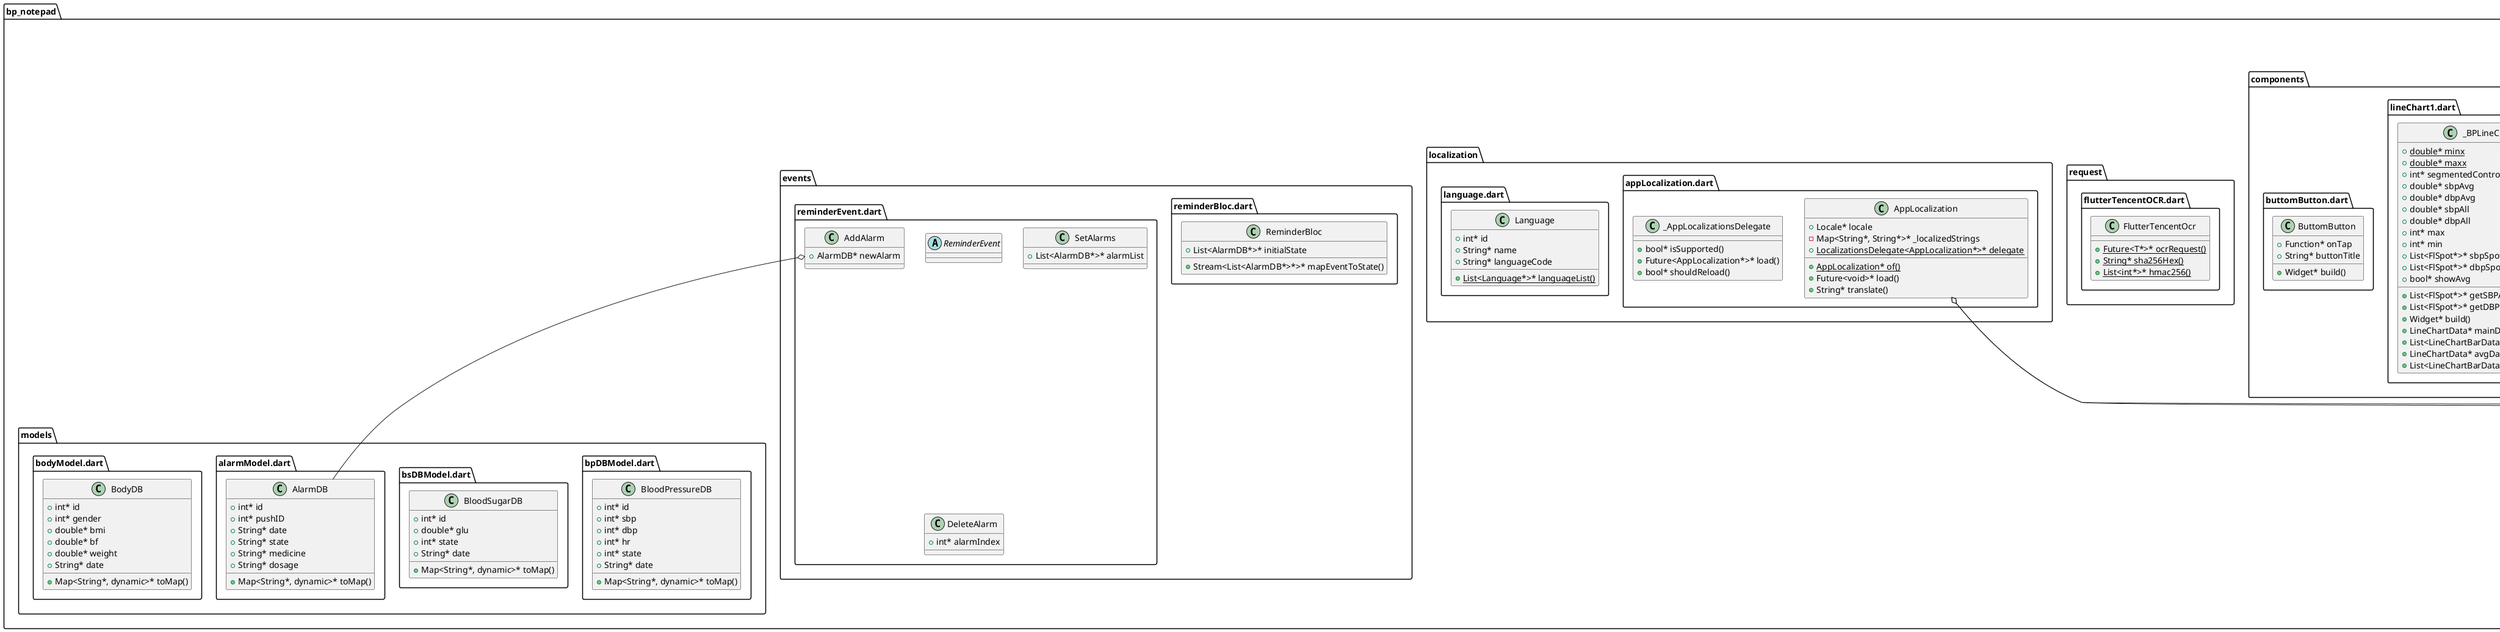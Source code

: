 @startuml
       set namespaceSeparator ::

       class "bp_notepad::models::bpDBModel.dart::BloodPressureDB" {
         +int* id
         +int* sbp
         +int* dbp
         +int* hr
         +int* state
         +String* date
         +Map<String*, dynamic>* toMap()
       }

       class "bp_notepad::models::bsDBModel.dart::BloodSugarDB" {
         +int* id
         +double* glu
         +int* state
         +String* date
         +Map<String*, dynamic>* toMap()
       }

       class "bp_notepad::models::alarmModel.dart::AlarmDB" {
         +int* id
         +int* pushID
         +String* date
         +String* state
         +String* medicine
         +String* dosage
         +Map<String*, dynamic>* toMap()
       }

       class "bp_notepad::models::bodyModel.dart::BodyDB" {
         +int* id
         +int* gender
         +double* bmi
         +double* bf
         +double* weight
         +String* date
         +Map<String*, dynamic>* toMap()
       }

       class "bp_notepad::screens::homeScreen.dart::HomeScreen" {
         +_HomeScreenState* createState()
       }

       class "bp_notepad::screens::homeScreen.dart::_HomeScreenState" {
         +bool* wantKeepAlive
         +Widget* build()
       }

       "flutter::src::widgets::automatic_keep_alive.dart::AutomaticKeepAliveClientMixin" <|-- "bp_notepad::screens::homeScreen.dart::_HomeScreenState"

       class "bp_notepad::screens::FunctionScreen::bsScreen.dart::Meal" {
         +int* index
         {static} +List<Meal*>* values
         {static} +Meal* beforeMeal
         {static} +Meal* afterMeal
       }

       "bp_notepad::screens::FunctionScreen::bsScreen.dart::Meal" o-- "bp_notepad::screens::FunctionScreen::bsScreen.dart::Meal"

       class "bp_notepad::screens::FunctionScreen::bsScreen.dart::BloodSugar" {
         +_BloodSugarState* createState()
       }

       class "bp_notepad::screens::FunctionScreen::bsScreen.dart::_BloodSugarState" {
         +double* glU
         -int* _selectedGluInt
         -int* _selectedGluFloat
         -TextEditingController* _voiceInputController
         -String* _voiceInput
         +Meal* selectedMeal
         +List<dynamic>* checkBS()
         -Widget* _voiceInputTextField()
         +Widget* build()
       }

       "bp_notepad::screens::FunctionScreen::bsScreen.dart::_BloodSugarState" o-- "flutter::src::widgets::editable_text.dart::TextEditingController"
       "bp_notepad::screens::FunctionScreen::bsScreen.dart::_BloodSugarState" o-- "bp_notepad::screens::FunctionScreen::bsScreen.dart::Meal"

       class "bp_notepad::screens::FunctionScreen::medicineListScreen.dart::MedicineListScreen" {
         +List<dynamic>* medicineList
         +_MedicineListScreenState* createState()
       }

       class "bp_notepad::screens::FunctionScreen::medicineListScreen.dart::_MedicineListScreenState" {
         +Widget* build()
       }

       class "bp_notepad::screens::FunctionScreen::ocrScreen.dart::OCRDetect" {
         +_OCRDetectState* createState()
       }

       class "bp_notepad::screens::FunctionScreen::ocrScreen.dart::_OCRDetectState" {
         -File* _image
         -ImagePicker* _picker
         -bool* _isInAsyncCall
         +bool* isFound
         +bool* isInstruction
         -String* _medicineTitle
         -String* _medicineUsage
         -String* _medicineDosage
         -TextEditingController* _medicineInputController
         -String* _medicineInput
         +List<Map<String*, dynamic>*>* result
         -Future<dynamic>* _imageFromGallery()
         -Future<dynamic>* _imageFromCamera()
         -Widget* _medicineInputTextField()
         +void initState()
         +Widget* build()
         +Future<dynamic>* checkData()
         +Future<dynamic>* generalOCR()
       }

       "bp_notepad::screens::FunctionScreen::ocrScreen.dart::_OCRDetectState" o-- "dart::io::File"
       "bp_notepad::screens::FunctionScreen::ocrScreen.dart::_OCRDetectState" o-- "image_picker::image_picker.dart::ImagePicker"
       "bp_notepad::screens::FunctionScreen::ocrScreen.dart::_OCRDetectState" o-- "flutter::src::widgets::editable_text.dart::TextEditingController"

       class "bp_notepad::screens::FunctionScreen::personalSettingScreen.dart::Gender" {
         +int* index
         {static} +List<Gender*>* values
         {static} +Gender* male
         {static} +Gender* female
       }

       "bp_notepad::screens::FunctionScreen::personalSettingScreen.dart::Gender" o-- "bp_notepad::screens::FunctionScreen::personalSettingScreen.dart::Gender"

       class "bp_notepad::screens::FunctionScreen::personalSettingScreen.dart::PSettingScreen" {
         +_PSettingScreenState* createState()
       }

       class "bp_notepad::screens::FunctionScreen::personalSettingScreen.dart::_PSettingScreenState" {
         +Gender* selectedGender
         -int* _selectedHeight
         -int* _selectedWeightInt
         -int* _selectedWeightFloat
         -double* _weight
         -int* _selectedAge
         -int* _height
         -int* _age
         +bool* isHypertension
         -String* _userName
         -TextEditingController* _userNameInput
         -Widget* _userNameTextField()
         +void initState()
         +Widget* build()
       }

       "bp_notepad::screens::FunctionScreen::personalSettingScreen.dart::_PSettingScreenState" o-- "bp_notepad::screens::FunctionScreen::personalSettingScreen.dart::Gender"
       "bp_notepad::screens::FunctionScreen::personalSettingScreen.dart::_PSettingScreenState" o-- "flutter::src::widgets::editable_text.dart::TextEditingController"

       class "bp_notepad::screens::FunctionScreen::bmiScreen.dart::Gender" {
         +int* index
         {static} +List<Gender*>* values
         {static} +Gender* male
         {static} +Gender* female
       }

       "bp_notepad::screens::FunctionScreen::bmiScreen.dart::Gender" o-- "bp_notepad::screens::FunctionScreen::bmiScreen.dart::Gender"

       class "bp_notepad::screens::FunctionScreen::bmiScreen.dart::BmiScreen" {
         +_BmiScreenState* createState()
       }

       class "bp_notepad::screens::FunctionScreen::bmiScreen.dart::_BmiScreenState" {
         +Gender* selectedGender
         -int* _selectedHeight
         -int* _selectedWeightInt
         -int* _selectedWeightFloat
         +double* weight
         -int* _selectedAge
         +int* height
         +int* age
         +int* waist
         +Widget* build()
       }

       "bp_notepad::screens::FunctionScreen::bmiScreen.dart::_BmiScreenState" o-- "bp_notepad::screens::FunctionScreen::bmiScreen.dart::Gender"

       class "bp_notepad::screens::FunctionScreen::bpScreen.dart::BloodPressure" {
         +_BloodPressureState* createState()
       }

       class "bp_notepad::screens::FunctionScreen::bpScreen.dart::_BloodPressureState" {
         -int* _selectedSbp
         -int* _selectedDbp
         -int* _selectedHeartrate
         +int* sbPressure
         +int* dbPressure
         +int* heartRate
         -TextEditingController* _voiceInputController
         -String* _voiceInput
         -dynamic _pressureWarningDialog()
         -dynamic _rangeWarningDialog()
         +List<dynamic>* checkBP()
         -Widget* _voiceInputTextField()
         +Widget* build()
       }

       "bp_notepad::screens::FunctionScreen::bpScreen.dart::_BloodPressureState" o-- "flutter::src::widgets::editable_text.dart::TextEditingController"

       class "bp_notepad::screens::FunctionScreen::alarmScreen.dart::AlarmScreen" {
         +String* initialMedicineTitle
         +String* initialMedicineDosage
         +String* initialMedicineUsage
         +_AlarmScreenState* createState()
       }

       class "bp_notepad::screens::FunctionScreen::alarmScreen.dart::_AlarmScreenState" {
         -int* _pushID
         -DateTime* _selectedDate
         -String* _formattedDate
         +FlutterLocalNotificationsPlugin* flutterLocalNotificationsPlugin
         -TextEditingController* _textEditingController
         -TextEditingController* _medicineInput
         -TextEditingController* _dosageInput
         -TextEditingController* _usageInput
         -GlobalKey<FormState*>* _formKey
         -String* _medicine
         -String* _dosage
         -String* _usage
         -List<bool*>* _selections
         +void initState()
         +Future<dynamic>* onSelectNotification()
         -dynamic _showNotification()
         -dynamic _selectDate()
         -Widget* _medicineTextField()
         -Widget* _dosageTextField()
         -Widget* _usageTextField()
         +Widget* build()
       }

       "bp_notepad::screens::FunctionScreen::alarmScreen.dart::_AlarmScreenState" o-- "flutter_local_notifications::src::flutter_local_notifications_plugin.dart::FlutterLocalNotificationsPlugin"
       "bp_notepad::screens::FunctionScreen::alarmScreen.dart::_AlarmScreenState" o-- "flutter::src::widgets::editable_text.dart::TextEditingController"
       "bp_notepad::screens::FunctionScreen::alarmScreen.dart::_AlarmScreenState" o-- "flutter::src::widgets::framework.dart::GlobalKey<FormState>"

       class "bp_notepad::screens::mainScreen.dart::MyHomePage" {
         +_MyHomePageState* createState()
       }

       class "bp_notepad::screens::mainScreen.dart::_MyHomePageState" {
         -int* _selectedIndex
         {static} -List<Widget*>* _widgetOptions
         +Widget* build()
       }

       class "bp_notepad::screens::recordScreen.dart::RecordMeun" {
         +Widget* build()
       }

       class "bp_notepad::screens::languageView.dart::LanguageView" {
         +_LanguageViewState* createState()
       }

       class "bp_notepad::screens::languageView.dart::_LanguageViewState" {
         -int* _selectedIndex
         -void _changeLanguage()
         +Widget* build()
       }

       class "bp_notepad::screens::ResultScreen::bmiResultScreen.dart::BMIResultScreen" {
         +double* bmiResult
         +double* brResult
         +_BMIResultScreenState* createState()
       }

       class "bp_notepad::screens::ResultScreen::bmiResultScreen.dart::_BMIResultScreenState" {
         +String* resultText
         +Widget* build()
       }

       class "bp_notepad::screens::ResultScreen::bpResultScreen.dart::BPResultScreen" {
         +int* sbp
         +int* dbp
         +int* pulse
         +_BPResultScreenState* createState()
       }

       class "bp_notepad::screens::ResultScreen::bpResultScreen.dart::_BPResultScreenState" {
         +String* resultText
         +Widget* build()
       }

       class "bp_notepad::screens::ResultScreen::bsResultScreen.dart::BSResultScreen" {
         +double* glu
         +int* state
         +_BSResultScreenState* createState()
       }

       class "bp_notepad::screens::ResultScreen::bsResultScreen.dart::_BSResultScreenState" {
         +String* resultText
         +Widget* build()
       }

       class "bp_notepad::screens::historyScreen.dart::HistoryScreen" {
         +_HistoryScreenState* createState()
       }

       class "bp_notepad::screens::historyScreen.dart::_HistoryScreenState" {
         -Map<DateTime*, List<dynamic>*>* _events
         -DateTime* _selectedDay
         -List<dynamic>* _selectedEvents
         -AnimationController* _animationController
         -CalendarController* _calendarController
         -AsyncMemoizer<dynamic>* _memoizer
         +dynamic getDatabaseEvent()
         +void initState()
         +void dispose()
         -void _onDaySelected()
         -void _onVisibleDaysChanged()
         -void _onCalendarCreated()
         +Widget* build()
       }

       "bp_notepad::screens::historyScreen.dart::_HistoryScreenState" o-- "flutter::src::animation::animation_controller.dart::AnimationController"
       "bp_notepad::screens::historyScreen.dart::_HistoryScreenState" o-- "table_calendar::table_calendar.dart::CalendarController"
       "bp_notepad::screens::historyScreen.dart::_HistoryScreenState" o-- "async::src::async_memoizer.dart::AsyncMemoizer<dynamic>"
       "flutter::src::widgets::ticker_provider.dart::TickerProviderStateMixin" <|-- "bp_notepad::screens::historyScreen.dart::_HistoryScreenState"

       class "bp_notepad::screens::aboutScreen.dart::AboutScreen" {
         +Widget* build()
       }

       class "bp_notepad::screens::reminderScreen.dart::ReminderScreen" {
         +_ReminderScreenState* createState()
       }

       class "bp_notepad::screens::reminderScreen.dart::_ReminderScreenState" {
         +FlutterLocalNotificationsPlugin* flutterLocalNotificationsPlugin
         +void initState()
         +Future<dynamic>* onSelectNotification()
         +Future<void>* cancelNotification()
         -Future<void>* _handleClickMe()
         +Widget* build()
       }

       "bp_notepad::screens::reminderScreen.dart::_ReminderScreenState" o-- "flutter_local_notifications::src::flutter_local_notifications_plugin.dart::FlutterLocalNotificationsPlugin"

       class "bp_notepad::main.dart::BpNotepad" {
         {static} +void setLocale()
         +_BpNotepadState* createState()
       }

       class "bp_notepad::main.dart::_BpNotepadState" {
         -Locale* _locale
         +dynamic setLocale()
         +void didChangeDependencies()
         +Widget* build()
       }

       "bp_notepad::main.dart::_BpNotepadState" o-- "dart::ui::Locale"

       class "bp_notepad::calc::bmiCalc.dart::BMICalculator" {
         +int* height
         +double* weight
         +int* age
         +int* waist
         +int* gender
         -double* _bmi
         -double* _bf
         +double* calculateBMI()
         +double* calculateBF()
       }

       class "bp_notepad::components::lineChart2.dart::BSLineChart" {
         +_BSLineChartState* createState()
       }

       class "bp_notepad::components::lineChart2.dart::_BSLineChartState" {
         {static} +double* minx
         {static} +double* maxx
         {static} +double* miny
         {static} +double* maxy
         +int* segmentedControlGroupValue
         +List<Color*>* gradientColors
         +double* avg
         +double* addAll
         +bool* showAvg
         +List<FlSpot*>* spotDatas
         +List<FlSpot*>* getAvgData()
         +Widget* build()
         +LineChartData* mainData()
         +LineChartData* avgData()
       }

       class "bp_notepad::components::lineChart3.dart::BmiLineChart" {
         +_BmiLineChartState* createState()
       }

       class "bp_notepad::components::lineChart3.dart::_BmiLineChartState" {
         {static} +double* minx
         {static} +double* maxx
         +int* segmentedControlGroupValue
         +List<Color*>* gradientColors
         +double* avg
         +double* addAll
         +double* max
         +double* min
         +bool* showAvg
         +List<FlSpot*>* spotDatas
         +List<FlSpot*>* getAvgData()
         +Widget* build()
         +LineChartData* mainData()
         +LineChartData* avgData()
       }

       class "bp_notepad::components::iconContent.dart::IconFont" {
         +IconData* icon
         +String* lable
         +TextStyle* textStyle
         +Color* colorStyle
         +Widget* build()
       }

       "bp_notepad::components::iconContent.dart::IconFont" o-- "flutter::src::widgets::icon_data.dart::IconData"
       "bp_notepad::components::iconContent.dart::IconFont" o-- "flutter::src::painting::text_style.dart::TextStyle"
       "bp_notepad::components::iconContent.dart::IconFont" o-- "dart::ui::Color"

       class "bp_notepad::components::resusableCard.dart::ReusableCard" {
         +Color* color
         +Widget* cardChild
         +Function* onPressed
         +Function* onLongPressed
         +Widget* build()
       }

       "bp_notepad::components::resusableCard.dart::ReusableCard" o-- "dart::ui::Color"
       "bp_notepad::components::resusableCard.dart::ReusableCard" o-- "flutter::src::widgets::framework.dart::Widget"

       class "bp_notepad::components::lineChart1.dart::BPLineChart" {
         +State<StatefulWidget*>* createState()
       }

       class "bp_notepad::components::lineChart1.dart::_BPLineChartState" {
         {static} +double* minx
         {static} +double* maxx
         +int* segmentedControlGroupValue
         +double* sbpAvg
         +double* dbpAvg
         +double* sbpAll
         +double* dbpAll
         +int* max
         +int* min
         +List<FlSpot*>* sbpSpotsData
         +List<FlSpot*>* dbpSpotsData
         +bool* showAvg
         +List<FlSpot*>* getSBPAvgData()
         +List<FlSpot*>* getDBPAvgData()
         +Widget* build()
         +LineChartData* mainData()
         +List<LineChartBarData*>* linesBarData1()
         +LineChartData* avgData()
         +List<LineChartBarData*>* linesBarData2()
       }

       class "bp_notepad::components::buttomButton.dart::ButtomButton" {
         +Function* onTap
         +String* buttonTitle
         +Widget* build()
       }

       class "bp_notepad::db::body_databaseProvider.dart::BodyDataBaseProvider" {
         {static} +String* TABLE_NAME
         {static} +String* COLUMN_ID
         {static} +String* COLUMN_TIME
         {static} +String* COLUMN_BMI
         {static} +String* COLUMN_BF
         {static} +String* COLUMN_WEIGHT
         {static} +String* COLUMN_GENDER
         {static} +BodyDataBaseProvider* db
         -Database* _database
         +Future<Database*>* database
         +Future<Database*>* createDatabase()
         +Future<dynamic>* checkFirstLogin()
         +Future<List<dynamic>*>* getGraphData()
         +Future<List<BodyDB*>*>* getData()
         +Future<BodyDB*>* insert()
         +Future<int*>* delete()
       }

       "bp_notepad::db::body_databaseProvider.dart::BodyDataBaseProvider" o-- "bp_notepad::db::body_databaseProvider.dart::BodyDataBaseProvider"
       "bp_notepad::db::body_databaseProvider.dart::BodyDataBaseProvider" o-- "sqflite_common::sqlite_api.dart::Database"

       class "bp_notepad::db::bp_databaseProvider.dart::BpDataBaseProvider" {
         {static} +String* TABLE_NAME
         {static} +String* COLUMN_ID
         {static} +String* COLUMN_TIME
         {static} +String* COLUMN_SBP
         {static} +String* COLUMN_DBP
         {static} +String* COLUMN_HR
         {static} +String* COLUMN_STATE
         {static} +BpDataBaseProvider* db
         -Database* _database
         +Future<Database*>* database
         +Future<Database*>* createDatabase()
         +Future<List<dynamic>*>* getGraphData()
         +Future<List<BloodPressureDB*>*>* getData()
         +Future<BloodPressureDB*>* insert()
         +Future<int*>* delete()
       }

       "bp_notepad::db::bp_databaseProvider.dart::BpDataBaseProvider" o-- "bp_notepad::db::bp_databaseProvider.dart::BpDataBaseProvider"
       "bp_notepad::db::bp_databaseProvider.dart::BpDataBaseProvider" o-- "sqflite_common::sqlite_api.dart::Database"

       class "bp_notepad::db::alarm_databaseProvider.dart::AlarmDataBaseProvider" {
         {static} +String* TABLE_NAME
         {static} +String* COLUMN_ID
         {static} +String* COLUMN_DATE
         {static} +String* COLUMN_MEDICINE
         {static} +String* COLUMN_DOSAGE
         {static} +String* COLUMN_STATE
         {static} +String* COLUMN_PUSHID
         {static} +AlarmDataBaseProvider* db
         -Database* _database
         +Future<Database*>* database
         +Future<Database*>* createDatabase()
         +Future<List<AlarmDB*>*>* getData()
         +Future<List<dynamic>*>* getNotification()
         +Future<AlarmDB*>* insert()
         +Future<int*>* delete()
         +Future<int*>* update()
       }

       "bp_notepad::db::alarm_databaseProvider.dart::AlarmDataBaseProvider" o-- "bp_notepad::db::alarm_databaseProvider.dart::AlarmDataBaseProvider"
       "bp_notepad::db::alarm_databaseProvider.dart::AlarmDataBaseProvider" o-- "sqflite_common::sqlite_api.dart::Database"

       class "bp_notepad::db::bs_databaseProvider.dart::BsDataBaseProvider" {
         {static} +String* TABLE_NAME
         {static} +String* COLUMN_ID
         {static} +String* COLUMN_TIME
         {static} +String* COLUMN_GLU
         {static} +String* COLUMN_STATE
         {static} +BsDataBaseProvider* db
         -Database* _database
         +Future<Database*>* database
         +Future<Database*>* createDatabase()
         +Future<List<dynamic>*>* getGraphData()
         +Future<List<BloodSugarDB*>*>* getData()
         +Future<BloodSugarDB*>* insert()
         +Future<int*>* delete()
       }

       "bp_notepad::db::bs_databaseProvider.dart::BsDataBaseProvider" o-- "bp_notepad::db::bs_databaseProvider.dart::BsDataBaseProvider"
       "bp_notepad::db::bs_databaseProvider.dart::BsDataBaseProvider" o-- "sqflite_common::sqlite_api.dart::Database"

       class "bp_notepad::request::flutterTencentOCR.dart::FlutterTencentOcr" {
         {static} +Future<T*>* ocrRequest()
         {static} +String* sha256Hex()
         {static} +List<int*>* hmac256()
       }

       class "bp_notepad::events::reminderBloc.dart::ReminderBloc" {
         +List<AlarmDB*>* initialState
         +Stream<List<AlarmDB*>*>* mapEventToState()
       }

       abstract class "bp_notepad::events::reminderEvent.dart::ReminderEvent" {
       }

       class "bp_notepad::events::reminderEvent.dart::SetAlarms" {
         +List<AlarmDB*>* alarmList
       }

       class "bp_notepad::events::reminderEvent.dart::DeleteAlarm" {
         +int* alarmIndex
       }

       class "bp_notepad::events::reminderEvent.dart::AddAlarm" {
         +AlarmDB* newAlarm
       }

       "bp_notepad::events::reminderEvent.dart::AddAlarm" o-- "bp_notepad::models::alarmModel.dart::AlarmDB"

       class "bp_notepad::localization::appLocalization.dart::AppLocalization" {
         +Locale* locale
         -Map<String*, String*>* _localizedStrings
         {static} +LocalizationsDelegate<AppLocalization*>* delegate
         {static} +AppLocalization* of()
         +Future<void>* load()
         +String* translate()
       }

       "bp_notepad::localization::appLocalization.dart::AppLocalization" o-- "dart::ui::Locale"
       "bp_notepad::localization::appLocalization.dart::AppLocalization" o-- "flutter::src::widgets::localizations.dart::LocalizationsDelegate<AppLocalization>"

       class "bp_notepad::localization::appLocalization.dart::_AppLocalizationsDelegate" {
         +bool* isSupported()
         +Future<AppLocalization*>* load()
         +bool* shouldReload()
       }

       class "bp_notepad::localization::language.dart::Language" {
         +int* id
         +String* name
         +String* languageCode
         {static} +List<Language*>* languageList()
       }


       @enduml